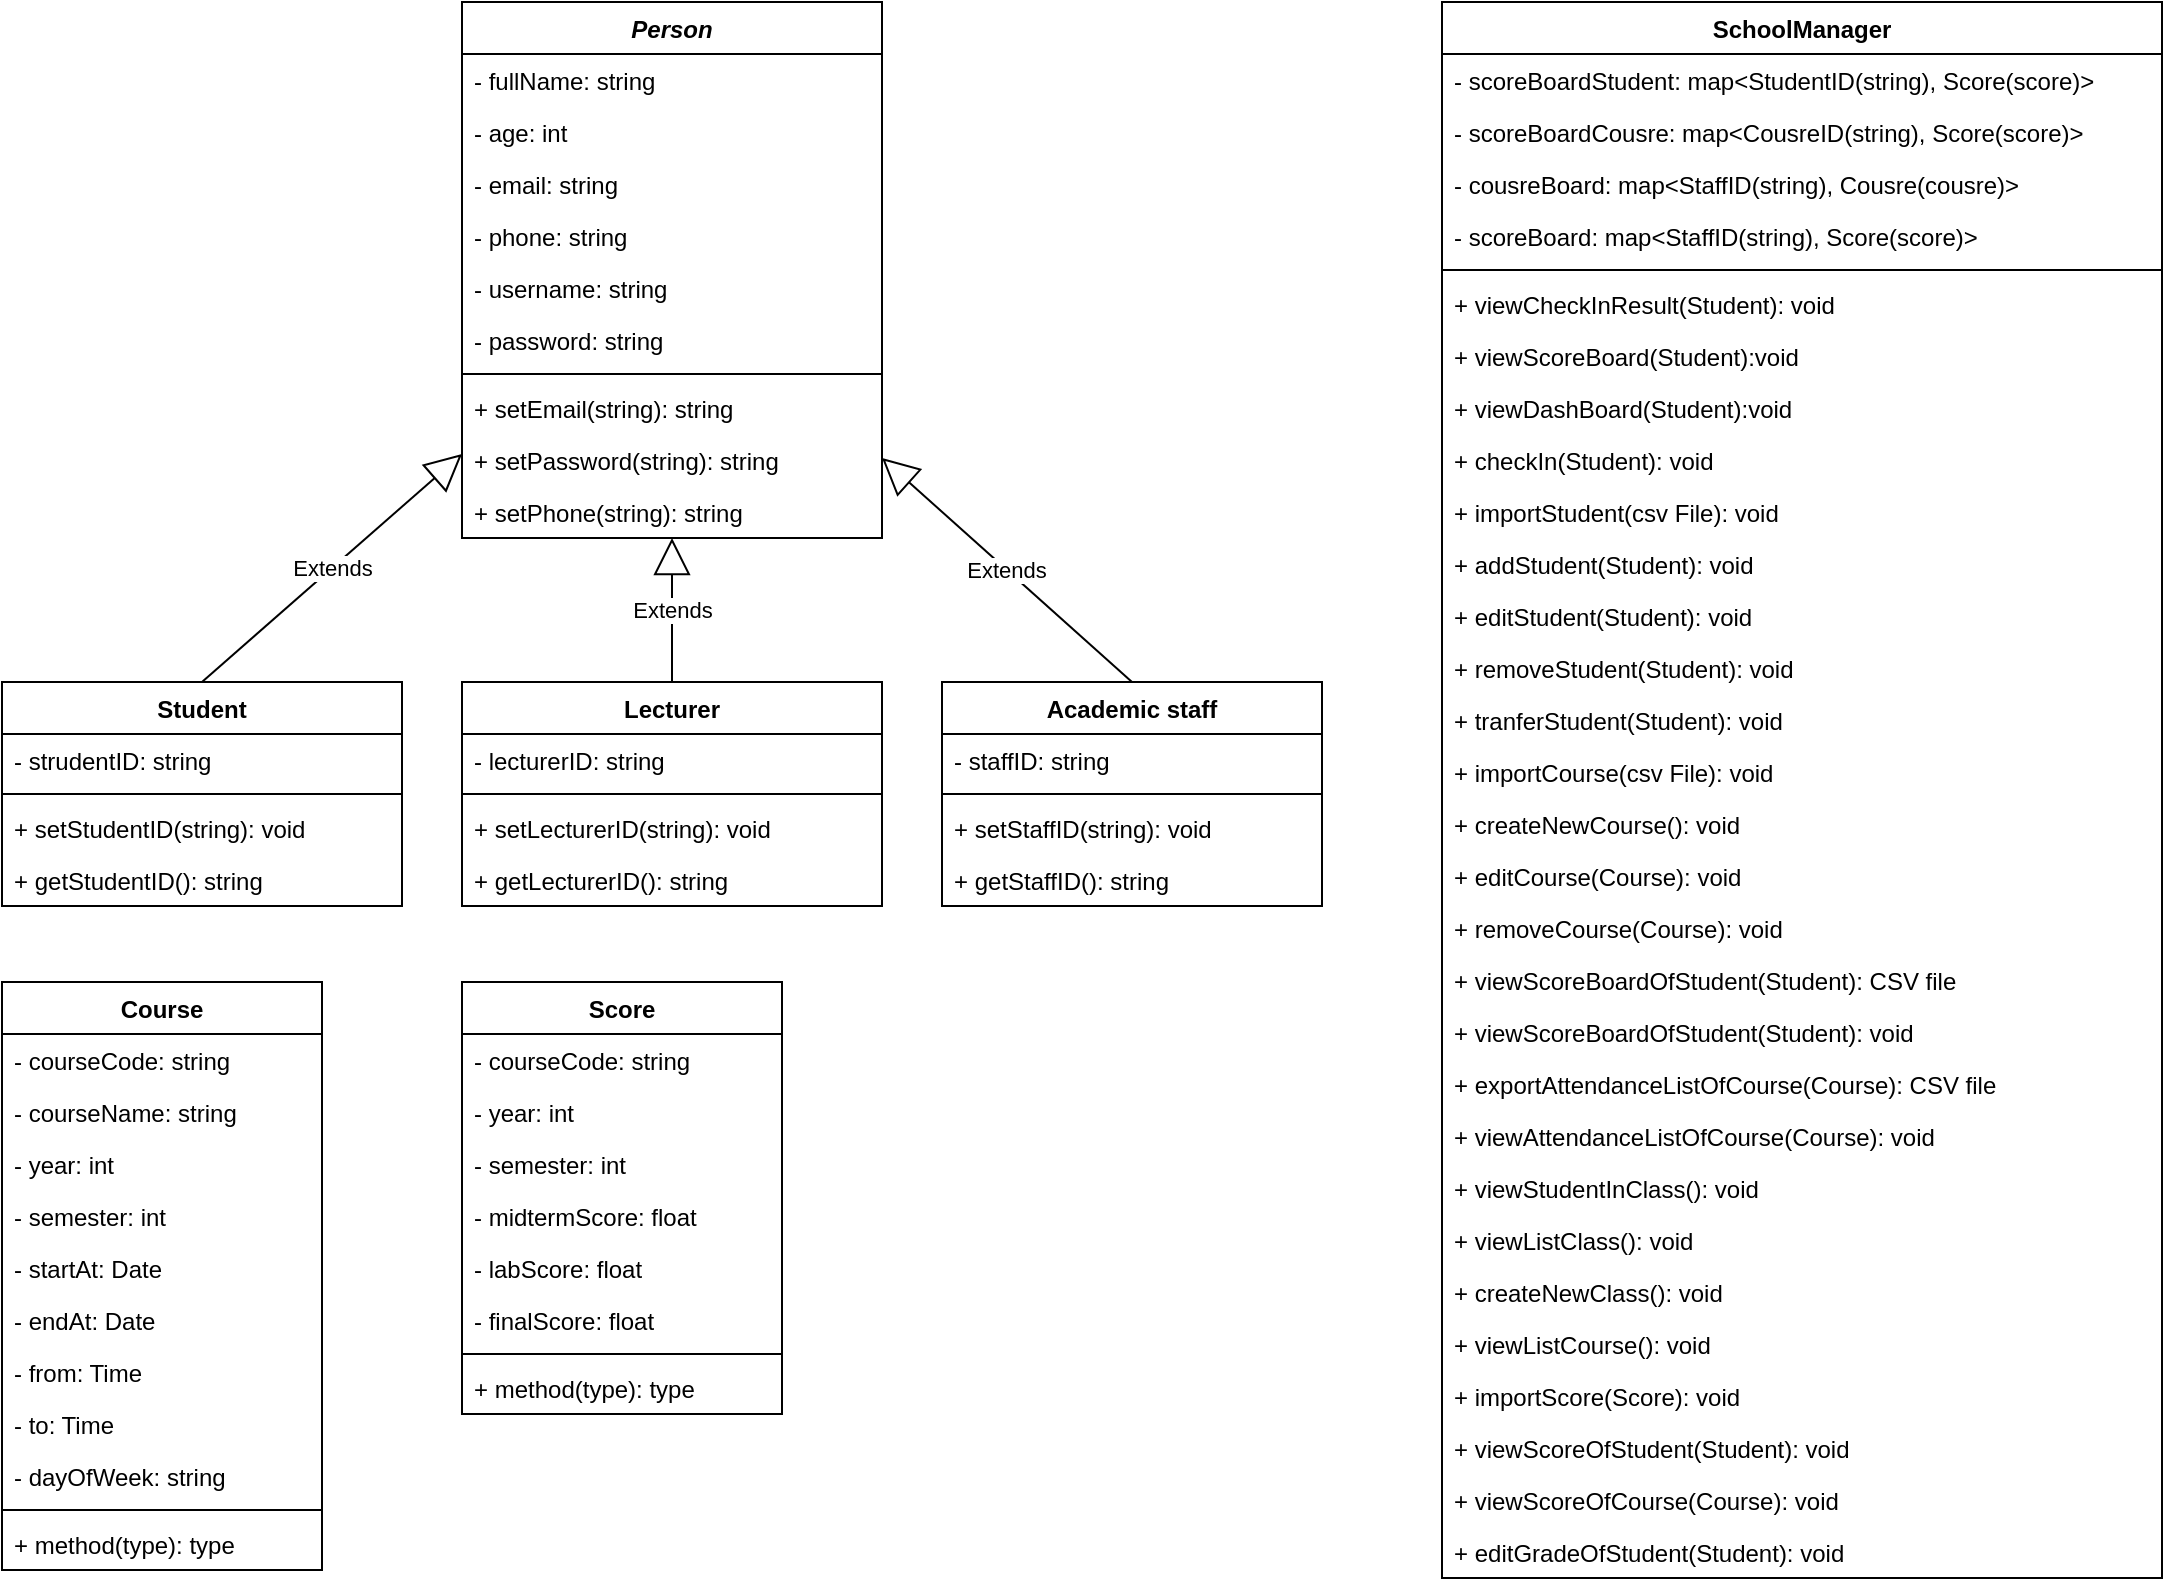 <mxfile version="20.7.4" type="device"><diagram id="C5RBs43oDa-KdzZeNtuy" name="Page-1"><mxGraphModel dx="1370" dy="1434" grid="1" gridSize="10" guides="1" tooltips="1" connect="1" arrows="0" fold="1" page="1" pageScale="1" pageWidth="827" pageHeight="1169" math="0" shadow="0"><root><mxCell id="WIyWlLk6GJQsqaUBKTNV-0"/><mxCell id="WIyWlLk6GJQsqaUBKTNV-1" parent="WIyWlLk6GJQsqaUBKTNV-0"/><mxCell id="zkfFHV4jXpPFQw0GAbJ--0" value="Person" style="swimlane;fontStyle=3;align=center;verticalAlign=top;childLayout=stackLayout;horizontal=1;startSize=26;horizontalStack=0;resizeParent=1;resizeLast=0;collapsible=1;marginBottom=0;rounded=0;shadow=0;strokeWidth=1;" parent="WIyWlLk6GJQsqaUBKTNV-1" vertex="1"><mxGeometry x="-490" y="-410" width="210" height="268" as="geometry"><mxRectangle x="-330" y="-350" width="160" height="26" as="alternateBounds"/></mxGeometry></mxCell><mxCell id="eP_B4pEJrYPJHra4QNRM-14" value="- fullName: string&#10;" style="text;strokeColor=none;fillColor=none;align=left;verticalAlign=top;spacingLeft=4;spacingRight=4;overflow=hidden;rotatable=0;points=[[0,0.5],[1,0.5]];portConstraint=eastwest;" parent="zkfFHV4jXpPFQw0GAbJ--0" vertex="1"><mxGeometry y="26" width="210" height="26" as="geometry"/></mxCell><mxCell id="zkfFHV4jXpPFQw0GAbJ--2" value="- age: int" style="text;align=left;verticalAlign=top;spacingLeft=4;spacingRight=4;overflow=hidden;rotatable=0;points=[[0,0.5],[1,0.5]];portConstraint=eastwest;rounded=0;shadow=0;html=0;" parent="zkfFHV4jXpPFQw0GAbJ--0" vertex="1"><mxGeometry y="52" width="210" height="26" as="geometry"/></mxCell><mxCell id="eP_B4pEJrYPJHra4QNRM-17" value="- email: string&#10;" style="text;strokeColor=none;fillColor=none;align=left;verticalAlign=top;spacingLeft=4;spacingRight=4;overflow=hidden;rotatable=0;points=[[0,0.5],[1,0.5]];portConstraint=eastwest;" parent="zkfFHV4jXpPFQw0GAbJ--0" vertex="1"><mxGeometry y="78" width="210" height="26" as="geometry"/></mxCell><mxCell id="eP_B4pEJrYPJHra4QNRM-18" value="- phone: string&#10;" style="text;strokeColor=none;fillColor=none;align=left;verticalAlign=top;spacingLeft=4;spacingRight=4;overflow=hidden;rotatable=0;points=[[0,0.5],[1,0.5]];portConstraint=eastwest;" parent="zkfFHV4jXpPFQw0GAbJ--0" vertex="1"><mxGeometry y="104" width="210" height="26" as="geometry"/></mxCell><mxCell id="eP_B4pEJrYPJHra4QNRM-20" value="- username: string&#10;" style="text;strokeColor=none;fillColor=none;align=left;verticalAlign=top;spacingLeft=4;spacingRight=4;overflow=hidden;rotatable=0;points=[[0,0.5],[1,0.5]];portConstraint=eastwest;" parent="zkfFHV4jXpPFQw0GAbJ--0" vertex="1"><mxGeometry y="130" width="210" height="26" as="geometry"/></mxCell><mxCell id="eP_B4pEJrYPJHra4QNRM-21" value="- password: string&#10;" style="text;strokeColor=none;fillColor=none;align=left;verticalAlign=top;spacingLeft=4;spacingRight=4;overflow=hidden;rotatable=0;points=[[0,0.5],[1,0.5]];portConstraint=eastwest;" parent="zkfFHV4jXpPFQw0GAbJ--0" vertex="1"><mxGeometry y="156" width="210" height="26" as="geometry"/></mxCell><mxCell id="eP_B4pEJrYPJHra4QNRM-48" value="" style="line;html=1;strokeWidth=1;align=left;verticalAlign=middle;spacingTop=-1;spacingLeft=3;spacingRight=3;rotatable=0;labelPosition=right;points=[];portConstraint=eastwest;" parent="zkfFHV4jXpPFQw0GAbJ--0" vertex="1"><mxGeometry y="182" width="210" height="8" as="geometry"/></mxCell><mxCell id="dRkDrB87_9DV5Inu1jBE-7" value="+ setEmail(string): string" style="text;strokeColor=none;fillColor=none;align=left;verticalAlign=top;spacingLeft=4;spacingRight=4;overflow=hidden;rotatable=0;points=[[0,0.5],[1,0.5]];portConstraint=eastwest;" vertex="1" parent="zkfFHV4jXpPFQw0GAbJ--0"><mxGeometry y="190" width="210" height="26" as="geometry"/></mxCell><mxCell id="dRkDrB87_9DV5Inu1jBE-12" value="+ setPassword(string): string" style="text;strokeColor=none;fillColor=none;align=left;verticalAlign=top;spacingLeft=4;spacingRight=4;overflow=hidden;rotatable=0;points=[[0,0.5],[1,0.5]];portConstraint=eastwest;" vertex="1" parent="zkfFHV4jXpPFQw0GAbJ--0"><mxGeometry y="216" width="210" height="26" as="geometry"/></mxCell><mxCell id="dRkDrB87_9DV5Inu1jBE-9" value="+ setPhone(string): string" style="text;strokeColor=none;fillColor=none;align=left;verticalAlign=top;spacingLeft=4;spacingRight=4;overflow=hidden;rotatable=0;points=[[0,0.5],[1,0.5]];portConstraint=eastwest;" vertex="1" parent="zkfFHV4jXpPFQw0GAbJ--0"><mxGeometry y="242" width="210" height="26" as="geometry"/></mxCell><mxCell id="zkfFHV4jXpPFQw0GAbJ--6" value="Student" style="swimlane;fontStyle=1;align=center;verticalAlign=top;childLayout=stackLayout;horizontal=1;startSize=26;horizontalStack=0;resizeParent=1;resizeLast=0;collapsible=1;marginBottom=0;rounded=0;shadow=0;strokeWidth=1;" parent="WIyWlLk6GJQsqaUBKTNV-1" vertex="1"><mxGeometry x="-720" y="-70" width="200" height="112" as="geometry"><mxRectangle x="130" y="380" width="160" height="26" as="alternateBounds"/></mxGeometry></mxCell><mxCell id="zkfFHV4jXpPFQw0GAbJ--7" value="- strudentID: string" style="text;align=left;verticalAlign=top;spacingLeft=4;spacingRight=4;overflow=hidden;rotatable=0;points=[[0,0.5],[1,0.5]];portConstraint=eastwest;" parent="zkfFHV4jXpPFQw0GAbJ--6" vertex="1"><mxGeometry y="26" width="200" height="26" as="geometry"/></mxCell><mxCell id="zkfFHV4jXpPFQw0GAbJ--9" value="" style="line;html=1;strokeWidth=1;align=left;verticalAlign=middle;spacingTop=-1;spacingLeft=3;spacingRight=3;rotatable=0;labelPosition=right;points=[];portConstraint=eastwest;" parent="zkfFHV4jXpPFQw0GAbJ--6" vertex="1"><mxGeometry y="52" width="200" height="8" as="geometry"/></mxCell><mxCell id="VxKRPas5PgMyDpborEKD-37" value="+ setStudentID(string): void" style="text;strokeColor=none;fillColor=none;align=left;verticalAlign=top;spacingLeft=4;spacingRight=4;overflow=hidden;rotatable=0;points=[[0,0.5],[1,0.5]];portConstraint=eastwest;" parent="zkfFHV4jXpPFQw0GAbJ--6" vertex="1"><mxGeometry y="60" width="200" height="26" as="geometry"/></mxCell><mxCell id="dRkDrB87_9DV5Inu1jBE-0" value="+ getStudentID(): string" style="text;strokeColor=none;fillColor=none;align=left;verticalAlign=top;spacingLeft=4;spacingRight=4;overflow=hidden;rotatable=0;points=[[0,0.5],[1,0.5]];portConstraint=eastwest;" vertex="1" parent="zkfFHV4jXpPFQw0GAbJ--6"><mxGeometry y="86" width="200" height="26" as="geometry"/></mxCell><mxCell id="zkfFHV4jXpPFQw0GAbJ--13" value="Lecturer" style="swimlane;fontStyle=1;align=center;verticalAlign=top;childLayout=stackLayout;horizontal=1;startSize=26;horizontalStack=0;resizeParent=1;resizeLast=0;collapsible=1;marginBottom=0;rounded=0;shadow=0;strokeWidth=1;" parent="WIyWlLk6GJQsqaUBKTNV-1" vertex="1"><mxGeometry x="-490" y="-70" width="210" height="112" as="geometry"><mxRectangle x="340" y="380" width="170" height="26" as="alternateBounds"/></mxGeometry></mxCell><mxCell id="JW92CgY7BDJjPgzr_hTp-2" value="- lecturerID: string" style="text;align=left;verticalAlign=top;spacingLeft=4;spacingRight=4;overflow=hidden;rotatable=0;points=[[0,0.5],[1,0.5]];portConstraint=eastwest;" parent="zkfFHV4jXpPFQw0GAbJ--13" vertex="1"><mxGeometry y="26" width="210" height="26" as="geometry"/></mxCell><mxCell id="zkfFHV4jXpPFQw0GAbJ--15" value="" style="line;html=1;strokeWidth=1;align=left;verticalAlign=middle;spacingTop=-1;spacingLeft=3;spacingRight=3;rotatable=0;labelPosition=right;points=[];portConstraint=eastwest;" parent="zkfFHV4jXpPFQw0GAbJ--13" vertex="1"><mxGeometry y="52" width="210" height="8" as="geometry"/></mxCell><mxCell id="dRkDrB87_9DV5Inu1jBE-3" value="+ setLecturerID(string): void" style="text;strokeColor=none;fillColor=none;align=left;verticalAlign=top;spacingLeft=4;spacingRight=4;overflow=hidden;rotatable=0;points=[[0,0.5],[1,0.5]];portConstraint=eastwest;" vertex="1" parent="zkfFHV4jXpPFQw0GAbJ--13"><mxGeometry y="60" width="210" height="26" as="geometry"/></mxCell><mxCell id="dRkDrB87_9DV5Inu1jBE-4" value="+ getLecturerID(): string" style="text;strokeColor=none;fillColor=none;align=left;verticalAlign=top;spacingLeft=4;spacingRight=4;overflow=hidden;rotatable=0;points=[[0,0.5],[1,0.5]];portConstraint=eastwest;" vertex="1" parent="zkfFHV4jXpPFQw0GAbJ--13"><mxGeometry y="86" width="210" height="26" as="geometry"/></mxCell><mxCell id="eP_B4pEJrYPJHra4QNRM-6" value="Extends" style="endArrow=block;endSize=16;endFill=0;html=1;rounded=0;exitX=0.5;exitY=0;exitDx=0;exitDy=0;" parent="WIyWlLk6GJQsqaUBKTNV-1" source="zkfFHV4jXpPFQw0GAbJ--6" target="zkfFHV4jXpPFQw0GAbJ--0" edge="1"><mxGeometry width="160" relative="1" as="geometry"><mxPoint x="-430" y="230" as="sourcePoint"/><mxPoint x="-270" y="230" as="targetPoint"/></mxGeometry></mxCell><mxCell id="eP_B4pEJrYPJHra4QNRM-7" value="Extends" style="endArrow=block;endSize=16;endFill=0;html=1;rounded=0;" parent="WIyWlLk6GJQsqaUBKTNV-1" source="zkfFHV4jXpPFQw0GAbJ--13" target="zkfFHV4jXpPFQw0GAbJ--0" edge="1"><mxGeometry width="160" relative="1" as="geometry"><mxPoint x="-390" y="200" as="sourcePoint"/><mxPoint x="-230" y="200" as="targetPoint"/></mxGeometry></mxCell><mxCell id="eP_B4pEJrYPJHra4QNRM-8" value="Academic staff" style="swimlane;fontStyle=1;align=center;verticalAlign=top;childLayout=stackLayout;horizontal=1;startSize=26;horizontalStack=0;resizeParent=1;resizeParentMax=0;resizeLast=0;collapsible=1;marginBottom=0;" parent="WIyWlLk6GJQsqaUBKTNV-1" vertex="1"><mxGeometry x="-250" y="-70" width="190" height="112" as="geometry"/></mxCell><mxCell id="eP_B4pEJrYPJHra4QNRM-9" value="- staffID: string" style="text;strokeColor=none;fillColor=none;align=left;verticalAlign=top;spacingLeft=4;spacingRight=4;overflow=hidden;rotatable=0;points=[[0,0.5],[1,0.5]];portConstraint=eastwest;" parent="eP_B4pEJrYPJHra4QNRM-8" vertex="1"><mxGeometry y="26" width="190" height="26" as="geometry"/></mxCell><mxCell id="eP_B4pEJrYPJHra4QNRM-10" value="" style="line;strokeWidth=1;fillColor=none;align=left;verticalAlign=middle;spacingTop=-1;spacingLeft=3;spacingRight=3;rotatable=0;labelPosition=right;points=[];portConstraint=eastwest;strokeColor=inherit;" parent="eP_B4pEJrYPJHra4QNRM-8" vertex="1"><mxGeometry y="52" width="190" height="8" as="geometry"/></mxCell><mxCell id="dRkDrB87_9DV5Inu1jBE-5" value="+ setStaffID(string): void" style="text;strokeColor=none;fillColor=none;align=left;verticalAlign=top;spacingLeft=4;spacingRight=4;overflow=hidden;rotatable=0;points=[[0,0.5],[1,0.5]];portConstraint=eastwest;" vertex="1" parent="eP_B4pEJrYPJHra4QNRM-8"><mxGeometry y="60" width="190" height="26" as="geometry"/></mxCell><mxCell id="VxKRPas5PgMyDpborEKD-35" value="+ getStaffID(): string" style="text;strokeColor=none;fillColor=none;align=left;verticalAlign=top;spacingLeft=4;spacingRight=4;overflow=hidden;rotatable=0;points=[[0,0.5],[1,0.5]];portConstraint=eastwest;" parent="eP_B4pEJrYPJHra4QNRM-8" vertex="1"><mxGeometry y="86" width="190" height="26" as="geometry"/></mxCell><mxCell id="eP_B4pEJrYPJHra4QNRM-13" value="Extends" style="endArrow=block;endSize=16;endFill=0;html=1;rounded=0;exitX=0.5;exitY=0;exitDx=0;exitDy=0;" parent="WIyWlLk6GJQsqaUBKTNV-1" source="eP_B4pEJrYPJHra4QNRM-8" target="zkfFHV4jXpPFQw0GAbJ--0" edge="1"><mxGeometry width="160" relative="1" as="geometry"><mxPoint x="-250" y="230" as="sourcePoint"/><mxPoint x="-90" y="230" as="targetPoint"/></mxGeometry></mxCell><mxCell id="eP_B4pEJrYPJHra4QNRM-22" value="Score" style="swimlane;fontStyle=1;align=center;verticalAlign=top;childLayout=stackLayout;horizontal=1;startSize=26;horizontalStack=0;resizeParent=1;resizeParentMax=0;resizeLast=0;collapsible=1;marginBottom=0;" parent="WIyWlLk6GJQsqaUBKTNV-1" vertex="1"><mxGeometry x="-490" y="80" width="160" height="216" as="geometry"/></mxCell><mxCell id="eP_B4pEJrYPJHra4QNRM-23" value="- courseCode: string" style="text;strokeColor=none;fillColor=none;align=left;verticalAlign=top;spacingLeft=4;spacingRight=4;overflow=hidden;rotatable=0;points=[[0,0.5],[1,0.5]];portConstraint=eastwest;" parent="eP_B4pEJrYPJHra4QNRM-22" vertex="1"><mxGeometry y="26" width="160" height="26" as="geometry"/></mxCell><mxCell id="eP_B4pEJrYPJHra4QNRM-26" value="- year: int" style="text;strokeColor=none;fillColor=none;align=left;verticalAlign=top;spacingLeft=4;spacingRight=4;overflow=hidden;rotatable=0;points=[[0,0.5],[1,0.5]];portConstraint=eastwest;" parent="eP_B4pEJrYPJHra4QNRM-22" vertex="1"><mxGeometry y="52" width="160" height="26" as="geometry"/></mxCell><mxCell id="eP_B4pEJrYPJHra4QNRM-27" value="- semester: int" style="text;strokeColor=none;fillColor=none;align=left;verticalAlign=top;spacingLeft=4;spacingRight=4;overflow=hidden;rotatable=0;points=[[0,0.5],[1,0.5]];portConstraint=eastwest;" parent="eP_B4pEJrYPJHra4QNRM-22" vertex="1"><mxGeometry y="78" width="160" height="26" as="geometry"/></mxCell><mxCell id="eP_B4pEJrYPJHra4QNRM-28" value="- midtermScore: float" style="text;strokeColor=none;fillColor=none;align=left;verticalAlign=top;spacingLeft=4;spacingRight=4;overflow=hidden;rotatable=0;points=[[0,0.5],[1,0.5]];portConstraint=eastwest;" parent="eP_B4pEJrYPJHra4QNRM-22" vertex="1"><mxGeometry y="104" width="160" height="26" as="geometry"/></mxCell><mxCell id="eP_B4pEJrYPJHra4QNRM-29" value="- labScore: float" style="text;strokeColor=none;fillColor=none;align=left;verticalAlign=top;spacingLeft=4;spacingRight=4;overflow=hidden;rotatable=0;points=[[0,0.5],[1,0.5]];portConstraint=eastwest;" parent="eP_B4pEJrYPJHra4QNRM-22" vertex="1"><mxGeometry y="130" width="160" height="26" as="geometry"/></mxCell><mxCell id="eP_B4pEJrYPJHra4QNRM-30" value="- finalScore: float" style="text;strokeColor=none;fillColor=none;align=left;verticalAlign=top;spacingLeft=4;spacingRight=4;overflow=hidden;rotatable=0;points=[[0,0.5],[1,0.5]];portConstraint=eastwest;" parent="eP_B4pEJrYPJHra4QNRM-22" vertex="1"><mxGeometry y="156" width="160" height="26" as="geometry"/></mxCell><mxCell id="eP_B4pEJrYPJHra4QNRM-24" value="" style="line;strokeWidth=1;fillColor=none;align=left;verticalAlign=middle;spacingTop=-1;spacingLeft=3;spacingRight=3;rotatable=0;labelPosition=right;points=[];portConstraint=eastwest;strokeColor=inherit;" parent="eP_B4pEJrYPJHra4QNRM-22" vertex="1"><mxGeometry y="182" width="160" height="8" as="geometry"/></mxCell><mxCell id="eP_B4pEJrYPJHra4QNRM-25" value="+ method(type): type" style="text;strokeColor=none;fillColor=none;align=left;verticalAlign=top;spacingLeft=4;spacingRight=4;overflow=hidden;rotatable=0;points=[[0,0.5],[1,0.5]];portConstraint=eastwest;" parent="eP_B4pEJrYPJHra4QNRM-22" vertex="1"><mxGeometry y="190" width="160" height="26" as="geometry"/></mxCell><mxCell id="eP_B4pEJrYPJHra4QNRM-42" value="Course" style="swimlane;fontStyle=1;align=center;verticalAlign=top;childLayout=stackLayout;horizontal=1;startSize=26;horizontalStack=0;resizeParent=1;resizeParentMax=0;resizeLast=0;collapsible=1;marginBottom=0;" parent="WIyWlLk6GJQsqaUBKTNV-1" vertex="1"><mxGeometry x="-720" y="80" width="160" height="294" as="geometry"/></mxCell><mxCell id="eP_B4pEJrYPJHra4QNRM-43" value="- courseCode: string" style="text;strokeColor=none;fillColor=none;align=left;verticalAlign=top;spacingLeft=4;spacingRight=4;overflow=hidden;rotatable=0;points=[[0,0.5],[1,0.5]];portConstraint=eastwest;" parent="eP_B4pEJrYPJHra4QNRM-42" vertex="1"><mxGeometry y="26" width="160" height="26" as="geometry"/></mxCell><mxCell id="hlQ3IUQg4IgLZvNP_am3-0" value="- courseName: string" style="text;strokeColor=none;fillColor=none;align=left;verticalAlign=top;spacingLeft=4;spacingRight=4;overflow=hidden;rotatable=0;points=[[0,0.5],[1,0.5]];portConstraint=eastwest;" parent="eP_B4pEJrYPJHra4QNRM-42" vertex="1"><mxGeometry y="52" width="160" height="26" as="geometry"/></mxCell><mxCell id="hlQ3IUQg4IgLZvNP_am3-1" value="- year: int" style="text;strokeColor=none;fillColor=none;align=left;verticalAlign=top;spacingLeft=4;spacingRight=4;overflow=hidden;rotatable=0;points=[[0,0.5],[1,0.5]];portConstraint=eastwest;" parent="eP_B4pEJrYPJHra4QNRM-42" vertex="1"><mxGeometry y="78" width="160" height="26" as="geometry"/></mxCell><mxCell id="hlQ3IUQg4IgLZvNP_am3-2" value="- semester: int" style="text;strokeColor=none;fillColor=none;align=left;verticalAlign=top;spacingLeft=4;spacingRight=4;overflow=hidden;rotatable=0;points=[[0,0.5],[1,0.5]];portConstraint=eastwest;" parent="eP_B4pEJrYPJHra4QNRM-42" vertex="1"><mxGeometry y="104" width="160" height="26" as="geometry"/></mxCell><mxCell id="hlQ3IUQg4IgLZvNP_am3-4" value="- startAt: Date" style="text;strokeColor=none;fillColor=none;align=left;verticalAlign=top;spacingLeft=4;spacingRight=4;overflow=hidden;rotatable=0;points=[[0,0.5],[1,0.5]];portConstraint=eastwest;" parent="eP_B4pEJrYPJHra4QNRM-42" vertex="1"><mxGeometry y="130" width="160" height="26" as="geometry"/></mxCell><mxCell id="hlQ3IUQg4IgLZvNP_am3-5" value="- endAt: Date" style="text;strokeColor=none;fillColor=none;align=left;verticalAlign=top;spacingLeft=4;spacingRight=4;overflow=hidden;rotatable=0;points=[[0,0.5],[1,0.5]];portConstraint=eastwest;" parent="eP_B4pEJrYPJHra4QNRM-42" vertex="1"><mxGeometry y="156" width="160" height="26" as="geometry"/></mxCell><mxCell id="hlQ3IUQg4IgLZvNP_am3-6" value="- from: Time" style="text;strokeColor=none;fillColor=none;align=left;verticalAlign=top;spacingLeft=4;spacingRight=4;overflow=hidden;rotatable=0;points=[[0,0.5],[1,0.5]];portConstraint=eastwest;" parent="eP_B4pEJrYPJHra4QNRM-42" vertex="1"><mxGeometry y="182" width="160" height="26" as="geometry"/></mxCell><mxCell id="hlQ3IUQg4IgLZvNP_am3-7" value="- to: Time" style="text;strokeColor=none;fillColor=none;align=left;verticalAlign=top;spacingLeft=4;spacingRight=4;overflow=hidden;rotatable=0;points=[[0,0.5],[1,0.5]];portConstraint=eastwest;" parent="eP_B4pEJrYPJHra4QNRM-42" vertex="1"><mxGeometry y="208" width="160" height="26" as="geometry"/></mxCell><mxCell id="hlQ3IUQg4IgLZvNP_am3-8" value="- dayOfWeek: string" style="text;strokeColor=none;fillColor=none;align=left;verticalAlign=top;spacingLeft=4;spacingRight=4;overflow=hidden;rotatable=0;points=[[0,0.5],[1,0.5]];portConstraint=eastwest;" parent="eP_B4pEJrYPJHra4QNRM-42" vertex="1"><mxGeometry y="234" width="160" height="26" as="geometry"/></mxCell><mxCell id="eP_B4pEJrYPJHra4QNRM-44" value="" style="line;strokeWidth=1;fillColor=none;align=left;verticalAlign=middle;spacingTop=-1;spacingLeft=3;spacingRight=3;rotatable=0;labelPosition=right;points=[];portConstraint=eastwest;strokeColor=inherit;" parent="eP_B4pEJrYPJHra4QNRM-42" vertex="1"><mxGeometry y="260" width="160" height="8" as="geometry"/></mxCell><mxCell id="eP_B4pEJrYPJHra4QNRM-45" value="+ method(type): type" style="text;strokeColor=none;fillColor=none;align=left;verticalAlign=top;spacingLeft=4;spacingRight=4;overflow=hidden;rotatable=0;points=[[0,0.5],[1,0.5]];portConstraint=eastwest;" parent="eP_B4pEJrYPJHra4QNRM-42" vertex="1"><mxGeometry y="268" width="160" height="26" as="geometry"/></mxCell><mxCell id="hlQ3IUQg4IgLZvNP_am3-46" value="SchoolManager" style="swimlane;fontStyle=1;align=center;verticalAlign=top;childLayout=stackLayout;horizontal=1;startSize=26;horizontalStack=0;resizeParent=1;resizeParentMax=0;resizeLast=0;collapsible=1;marginBottom=0;" parent="WIyWlLk6GJQsqaUBKTNV-1" vertex="1"><mxGeometry y="-410" width="360" height="788" as="geometry"/></mxCell><mxCell id="hlQ3IUQg4IgLZvNP_am3-52" value="- scoreBoardStudent: map&lt;StudentID(string), Score(score)&gt;" style="text;strokeColor=none;fillColor=none;align=left;verticalAlign=top;spacingLeft=4;spacingRight=4;overflow=hidden;rotatable=0;points=[[0,0.5],[1,0.5]];portConstraint=eastwest;" parent="hlQ3IUQg4IgLZvNP_am3-46" vertex="1"><mxGeometry y="26" width="360" height="26" as="geometry"/></mxCell><mxCell id="dRkDrB87_9DV5Inu1jBE-8" value="- scoreBoardCousre: map&lt;CousreID(string), Score(score)&gt;" style="text;strokeColor=none;fillColor=none;align=left;verticalAlign=top;spacingLeft=4;spacingRight=4;overflow=hidden;rotatable=0;points=[[0,0.5],[1,0.5]];portConstraint=eastwest;" vertex="1" parent="hlQ3IUQg4IgLZvNP_am3-46"><mxGeometry y="52" width="360" height="26" as="geometry"/></mxCell><mxCell id="dRkDrB87_9DV5Inu1jBE-13" value="- cousreBoard: map&lt;StaffID(string), Cousre(cousre)&gt;" style="text;strokeColor=none;fillColor=none;align=left;verticalAlign=top;spacingLeft=4;spacingRight=4;overflow=hidden;rotatable=0;points=[[0,0.5],[1,0.5]];portConstraint=eastwest;" vertex="1" parent="hlQ3IUQg4IgLZvNP_am3-46"><mxGeometry y="78" width="360" height="26" as="geometry"/></mxCell><mxCell id="dRkDrB87_9DV5Inu1jBE-14" value="- scoreBoard: map&lt;StaffID(string), Score(score)&gt;" style="text;strokeColor=none;fillColor=none;align=left;verticalAlign=top;spacingLeft=4;spacingRight=4;overflow=hidden;rotatable=0;points=[[0,0.5],[1,0.5]];portConstraint=eastwest;" vertex="1" parent="hlQ3IUQg4IgLZvNP_am3-46"><mxGeometry y="104" width="360" height="26" as="geometry"/></mxCell><mxCell id="hlQ3IUQg4IgLZvNP_am3-48" value="" style="line;strokeWidth=1;fillColor=none;align=left;verticalAlign=middle;spacingTop=-1;spacingLeft=3;spacingRight=3;rotatable=0;labelPosition=right;points=[];portConstraint=eastwest;strokeColor=inherit;" parent="hlQ3IUQg4IgLZvNP_am3-46" vertex="1"><mxGeometry y="130" width="360" height="8" as="geometry"/></mxCell><mxCell id="auHVHC_Nvrh1aMioHXVF-19" value="+ viewCheckInResult(Student): void" style="text;strokeColor=none;fillColor=none;align=left;verticalAlign=top;spacingLeft=4;spacingRight=4;overflow=hidden;rotatable=0;points=[[0,0.5],[1,0.5]];portConstraint=eastwest;" parent="hlQ3IUQg4IgLZvNP_am3-46" vertex="1"><mxGeometry y="138" width="360" height="26" as="geometry"/></mxCell><mxCell id="auHVHC_Nvrh1aMioHXVF-20" value="+ viewScoreBoard(Student):void" style="text;strokeColor=none;fillColor=none;align=left;verticalAlign=top;spacingLeft=4;spacingRight=4;overflow=hidden;rotatable=0;points=[[0,0.5],[1,0.5]];portConstraint=eastwest;" parent="hlQ3IUQg4IgLZvNP_am3-46" vertex="1"><mxGeometry y="164" width="360" height="26" as="geometry"/></mxCell><mxCell id="auHVHC_Nvrh1aMioHXVF-21" value="+ viewDashBoard(Student):void" style="text;strokeColor=none;fillColor=none;align=left;verticalAlign=top;spacingLeft=4;spacingRight=4;overflow=hidden;rotatable=0;points=[[0,0.5],[1,0.5]];portConstraint=eastwest;" parent="hlQ3IUQg4IgLZvNP_am3-46" vertex="1"><mxGeometry y="190" width="360" height="26" as="geometry"/></mxCell><mxCell id="auHVHC_Nvrh1aMioHXVF-18" value="+ checkIn(Student): void" style="text;strokeColor=none;fillColor=none;align=left;verticalAlign=top;spacingLeft=4;spacingRight=4;overflow=hidden;rotatable=0;points=[[0,0.5],[1,0.5]];portConstraint=eastwest;" parent="hlQ3IUQg4IgLZvNP_am3-46" vertex="1"><mxGeometry y="216" width="360" height="26" as="geometry"/></mxCell><mxCell id="VxKRPas5PgMyDpborEKD-18" value="+ importStudent(csv File): void&#10;" style="text;strokeColor=none;fillColor=none;align=left;verticalAlign=top;spacingLeft=4;spacingRight=4;overflow=hidden;rotatable=0;points=[[0,0.5],[1,0.5]];portConstraint=eastwest;" parent="hlQ3IUQg4IgLZvNP_am3-46" vertex="1"><mxGeometry y="242" width="360" height="26" as="geometry"/></mxCell><mxCell id="VxKRPas5PgMyDpborEKD-19" value="+ addStudent(Student): void" style="text;strokeColor=none;fillColor=none;align=left;verticalAlign=top;spacingLeft=4;spacingRight=4;overflow=hidden;rotatable=0;points=[[0,0.5],[1,0.5]];portConstraint=eastwest;" parent="hlQ3IUQg4IgLZvNP_am3-46" vertex="1"><mxGeometry y="268" width="360" height="26" as="geometry"/></mxCell><mxCell id="VxKRPas5PgMyDpborEKD-20" value="+ editStudent(Student): void" style="text;strokeColor=none;fillColor=none;align=left;verticalAlign=top;spacingLeft=4;spacingRight=4;overflow=hidden;rotatable=0;points=[[0,0.5],[1,0.5]];portConstraint=eastwest;" parent="hlQ3IUQg4IgLZvNP_am3-46" vertex="1"><mxGeometry y="294" width="360" height="26" as="geometry"/></mxCell><mxCell id="VxKRPas5PgMyDpborEKD-21" value="+ removeStudent(Student): void" style="text;strokeColor=none;fillColor=none;align=left;verticalAlign=top;spacingLeft=4;spacingRight=4;overflow=hidden;rotatable=0;points=[[0,0.5],[1,0.5]];portConstraint=eastwest;" parent="hlQ3IUQg4IgLZvNP_am3-46" vertex="1"><mxGeometry y="320" width="360" height="26" as="geometry"/></mxCell><mxCell id="VxKRPas5PgMyDpborEKD-22" value="+ tranferStudent(Student): void" style="text;strokeColor=none;fillColor=none;align=left;verticalAlign=top;spacingLeft=4;spacingRight=4;overflow=hidden;rotatable=0;points=[[0,0.5],[1,0.5]];portConstraint=eastwest;" parent="hlQ3IUQg4IgLZvNP_am3-46" vertex="1"><mxGeometry y="346" width="360" height="26" as="geometry"/></mxCell><mxCell id="VxKRPas5PgMyDpborEKD-23" value="+ importCourse(csv File): void&#10;" style="text;strokeColor=none;fillColor=none;align=left;verticalAlign=top;spacingLeft=4;spacingRight=4;overflow=hidden;rotatable=0;points=[[0,0.5],[1,0.5]];portConstraint=eastwest;" parent="hlQ3IUQg4IgLZvNP_am3-46" vertex="1"><mxGeometry y="372" width="360" height="26" as="geometry"/></mxCell><mxCell id="VxKRPas5PgMyDpborEKD-24" value="+ createNewCourse(): void" style="text;strokeColor=none;fillColor=none;align=left;verticalAlign=top;spacingLeft=4;spacingRight=4;overflow=hidden;rotatable=0;points=[[0,0.5],[1,0.5]];portConstraint=eastwest;" parent="hlQ3IUQg4IgLZvNP_am3-46" vertex="1"><mxGeometry y="398" width="360" height="26" as="geometry"/></mxCell><mxCell id="VxKRPas5PgMyDpborEKD-25" value="+ editCourse(Course): void" style="text;strokeColor=none;fillColor=none;align=left;verticalAlign=top;spacingLeft=4;spacingRight=4;overflow=hidden;rotatable=0;points=[[0,0.5],[1,0.5]];portConstraint=eastwest;" parent="hlQ3IUQg4IgLZvNP_am3-46" vertex="1"><mxGeometry y="424" width="360" height="26" as="geometry"/></mxCell><mxCell id="VxKRPas5PgMyDpborEKD-26" value="+ removeCourse(Course): void" style="text;strokeColor=none;fillColor=none;align=left;verticalAlign=top;spacingLeft=4;spacingRight=4;overflow=hidden;rotatable=0;points=[[0,0.5],[1,0.5]];portConstraint=eastwest;" parent="hlQ3IUQg4IgLZvNP_am3-46" vertex="1"><mxGeometry y="450" width="360" height="26" as="geometry"/></mxCell><mxCell id="VxKRPas5PgMyDpborEKD-34" value="+ viewScoreBoardOfStudent(Student): CSV file" style="text;strokeColor=none;fillColor=none;align=left;verticalAlign=top;spacingLeft=4;spacingRight=4;overflow=hidden;rotatable=0;points=[[0,0.5],[1,0.5]];portConstraint=eastwest;" parent="hlQ3IUQg4IgLZvNP_am3-46" vertex="1"><mxGeometry y="476" width="360" height="26" as="geometry"/></mxCell><mxCell id="VxKRPas5PgMyDpborEKD-33" value="+ viewScoreBoardOfStudent(Student): void" style="text;strokeColor=none;fillColor=none;align=left;verticalAlign=top;spacingLeft=4;spacingRight=4;overflow=hidden;rotatable=0;points=[[0,0.5],[1,0.5]];portConstraint=eastwest;" parent="hlQ3IUQg4IgLZvNP_am3-46" vertex="1"><mxGeometry y="502" width="360" height="26" as="geometry"/></mxCell><mxCell id="VxKRPas5PgMyDpborEKD-32" value="+ exportAttendanceListOfCourse(Course): CSV file" style="text;strokeColor=none;fillColor=none;align=left;verticalAlign=top;spacingLeft=4;spacingRight=4;overflow=hidden;rotatable=0;points=[[0,0.5],[1,0.5]];portConstraint=eastwest;" parent="hlQ3IUQg4IgLZvNP_am3-46" vertex="1"><mxGeometry y="528" width="360" height="26" as="geometry"/></mxCell><mxCell id="VxKRPas5PgMyDpborEKD-31" value="+ viewAttendanceListOfCourse(Course): void" style="text;strokeColor=none;fillColor=none;align=left;verticalAlign=top;spacingLeft=4;spacingRight=4;overflow=hidden;rotatable=0;points=[[0,0.5],[1,0.5]];portConstraint=eastwest;" parent="hlQ3IUQg4IgLZvNP_am3-46" vertex="1"><mxGeometry y="554" width="360" height="26" as="geometry"/></mxCell><mxCell id="VxKRPas5PgMyDpborEKD-30" value="+ viewStudentInClass(): void" style="text;strokeColor=none;fillColor=none;align=left;verticalAlign=top;spacingLeft=4;spacingRight=4;overflow=hidden;rotatable=0;points=[[0,0.5],[1,0.5]];portConstraint=eastwest;" parent="hlQ3IUQg4IgLZvNP_am3-46" vertex="1"><mxGeometry y="580" width="360" height="26" as="geometry"/></mxCell><mxCell id="VxKRPas5PgMyDpborEKD-29" value="+ viewListClass(): void" style="text;strokeColor=none;fillColor=none;align=left;verticalAlign=top;spacingLeft=4;spacingRight=4;overflow=hidden;rotatable=0;points=[[0,0.5],[1,0.5]];portConstraint=eastwest;" parent="hlQ3IUQg4IgLZvNP_am3-46" vertex="1"><mxGeometry y="606" width="360" height="26" as="geometry"/></mxCell><mxCell id="VxKRPas5PgMyDpborEKD-28" value="+ createNewClass(): void" style="text;strokeColor=none;fillColor=none;align=left;verticalAlign=top;spacingLeft=4;spacingRight=4;overflow=hidden;rotatable=0;points=[[0,0.5],[1,0.5]];portConstraint=eastwest;" parent="hlQ3IUQg4IgLZvNP_am3-46" vertex="1"><mxGeometry y="632" width="360" height="26" as="geometry"/></mxCell><mxCell id="VxKRPas5PgMyDpborEKD-27" value="+ viewListCourse(): void" style="text;strokeColor=none;fillColor=none;align=left;verticalAlign=top;spacingLeft=4;spacingRight=4;overflow=hidden;rotatable=0;points=[[0,0.5],[1,0.5]];portConstraint=eastwest;" parent="hlQ3IUQg4IgLZvNP_am3-46" vertex="1"><mxGeometry y="658" width="360" height="26" as="geometry"/></mxCell><mxCell id="auHVHC_Nvrh1aMioHXVF-14" value="+ importScore(Score): void&#10;" style="text;strokeColor=none;fillColor=none;align=left;verticalAlign=top;spacingLeft=4;spacingRight=4;overflow=hidden;rotatable=0;points=[[0,0.5],[1,0.5]];portConstraint=eastwest;" parent="hlQ3IUQg4IgLZvNP_am3-46" vertex="1"><mxGeometry y="684" width="360" height="26" as="geometry"/></mxCell><mxCell id="auHVHC_Nvrh1aMioHXVF-17" value="+ viewScoreOfStudent(Student): void" style="text;strokeColor=none;fillColor=none;align=left;verticalAlign=top;spacingLeft=4;spacingRight=4;overflow=hidden;rotatable=0;points=[[0,0.5],[1,0.5]];portConstraint=eastwest;" parent="hlQ3IUQg4IgLZvNP_am3-46" vertex="1"><mxGeometry y="710" width="360" height="26" as="geometry"/></mxCell><mxCell id="auHVHC_Nvrh1aMioHXVF-16" value="+ viewScoreOfCourse(Course): void" style="text;strokeColor=none;fillColor=none;align=left;verticalAlign=top;spacingLeft=4;spacingRight=4;overflow=hidden;rotatable=0;points=[[0,0.5],[1,0.5]];portConstraint=eastwest;" parent="hlQ3IUQg4IgLZvNP_am3-46" vertex="1"><mxGeometry y="736" width="360" height="26" as="geometry"/></mxCell><mxCell id="auHVHC_Nvrh1aMioHXVF-15" value="+ editGradeOfStudent(Student): void" style="text;strokeColor=none;fillColor=none;align=left;verticalAlign=top;spacingLeft=4;spacingRight=4;overflow=hidden;rotatable=0;points=[[0,0.5],[1,0.5]];portConstraint=eastwest;" parent="hlQ3IUQg4IgLZvNP_am3-46" vertex="1"><mxGeometry y="762" width="360" height="26" as="geometry"/></mxCell></root></mxGraphModel></diagram></mxfile>